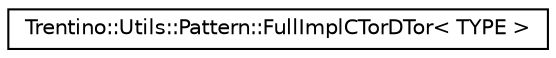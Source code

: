 digraph G
{
  edge [fontname="Helvetica",fontsize="10",labelfontname="Helvetica",labelfontsize="10"];
  node [fontname="Helvetica",fontsize="10",shape=record];
  rankdir="LR";
  Node1 [label="Trentino::Utils::Pattern::FullImplCTorDTor\< TYPE \>",height=0.2,width=0.4,color="black", fillcolor="white", style="filled",URL="$class_trentino_1_1_utils_1_1_pattern_1_1_full_impl_c_tor_d_tor.html",tooltip="Simple class to reduce linkage dependency by calling constructor and destructor."];
}
